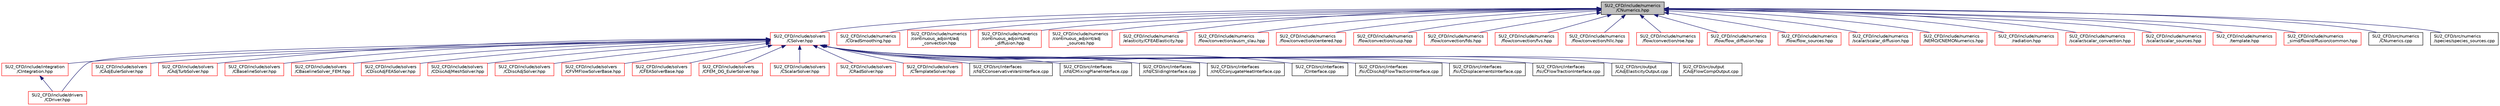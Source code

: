 digraph "SU2_CFD/include/numerics/CNumerics.hpp"
{
 // LATEX_PDF_SIZE
  edge [fontname="Helvetica",fontsize="10",labelfontname="Helvetica",labelfontsize="10"];
  node [fontname="Helvetica",fontsize="10",shape=record];
  Node1 [label="SU2_CFD/include/numerics\l/CNumerics.hpp",height=0.2,width=0.4,color="black", fillcolor="grey75", style="filled", fontcolor="black",tooltip="Declaration of the base numerics class, the implementation is in the CNumerics.cpp file."];
  Node1 -> Node2 [dir="back",color="midnightblue",fontsize="10",style="solid",fontname="Helvetica"];
  Node2 [label="SU2_CFD/include/solvers\l/CSolver.hpp",height=0.2,width=0.4,color="red", fillcolor="white", style="filled",URL="$CSolver_8hpp.html",tooltip="Headers of the CSolver class which is inherited by all of the other solvers."];
  Node2 -> Node3 [dir="back",color="midnightblue",fontsize="10",style="solid",fontname="Helvetica"];
  Node3 [label="SU2_CFD/include/integration\l/CIntegration.hpp",height=0.2,width=0.4,color="red", fillcolor="white", style="filled",URL="$CIntegration_8hpp.html",tooltip="Declaration of the main routines to orchestrate space and time integration."];
  Node3 -> Node4 [dir="back",color="midnightblue",fontsize="10",style="solid",fontname="Helvetica"];
  Node4 [label="SU2_CFD/include/drivers\l/CDriver.hpp",height=0.2,width=0.4,color="red", fillcolor="white", style="filled",URL="$CDriver_8hpp.html",tooltip=" "];
  Node2 -> Node4 [dir="back",color="midnightblue",fontsize="10",style="solid",fontname="Helvetica"];
  Node2 -> Node53 [dir="back",color="midnightblue",fontsize="10",style="solid",fontname="Helvetica"];
  Node53 [label="SU2_CFD/include/solvers\l/CAdjEulerSolver.hpp",height=0.2,width=0.4,color="red", fillcolor="white", style="filled",URL="$CAdjEulerSolver_8hpp.html",tooltip="Headers of the CAdjEulerSolver class."];
  Node2 -> Node58 [dir="back",color="midnightblue",fontsize="10",style="solid",fontname="Helvetica"];
  Node58 [label="SU2_CFD/include/solvers\l/CAdjTurbSolver.hpp",height=0.2,width=0.4,color="red", fillcolor="white", style="filled",URL="$CAdjTurbSolver_8hpp.html",tooltip="Headers of the CAdjTurbSolver class."];
  Node2 -> Node60 [dir="back",color="midnightblue",fontsize="10",style="solid",fontname="Helvetica"];
  Node60 [label="SU2_CFD/include/solvers\l/CBaselineSolver.hpp",height=0.2,width=0.4,color="red", fillcolor="white", style="filled",URL="$CBaselineSolver_8hpp.html",tooltip=" "];
  Node2 -> Node67 [dir="back",color="midnightblue",fontsize="10",style="solid",fontname="Helvetica"];
  Node67 [label="SU2_CFD/include/solvers\l/CBaselineSolver_FEM.hpp",height=0.2,width=0.4,color="red", fillcolor="white", style="filled",URL="$CBaselineSolver__FEM_8hpp.html",tooltip=" "];
  Node2 -> Node69 [dir="back",color="midnightblue",fontsize="10",style="solid",fontname="Helvetica"];
  Node69 [label="SU2_CFD/include/solvers\l/CDiscAdjFEASolver.hpp",height=0.2,width=0.4,color="red", fillcolor="white", style="filled",URL="$CDiscAdjFEASolver_8hpp.html",tooltip="Headers of the CDiscAdjFEASolver class."];
  Node2 -> Node71 [dir="back",color="midnightblue",fontsize="10",style="solid",fontname="Helvetica"];
  Node71 [label="SU2_CFD/include/solvers\l/CDiscAdjMeshSolver.hpp",height=0.2,width=0.4,color="red", fillcolor="white", style="filled",URL="$CDiscAdjMeshSolver_8hpp.html",tooltip=" "];
  Node2 -> Node73 [dir="back",color="midnightblue",fontsize="10",style="solid",fontname="Helvetica"];
  Node73 [label="SU2_CFD/include/solvers\l/CDiscAdjSolver.hpp",height=0.2,width=0.4,color="red", fillcolor="white", style="filled",URL="$CDiscAdjSolver_8hpp.html",tooltip="Headers of the CDiscAdjSolver class."];
  Node2 -> Node75 [dir="back",color="midnightblue",fontsize="10",style="solid",fontname="Helvetica"];
  Node75 [label="SU2_CFD/include/solvers\l/CFVMFlowSolverBase.hpp",height=0.2,width=0.4,color="red", fillcolor="white", style="filled",URL="$CFVMFlowSolverBase_8hpp.html",tooltip="Base class template for all FVM flow solvers."];
  Node2 -> Node89 [dir="back",color="midnightblue",fontsize="10",style="solid",fontname="Helvetica"];
  Node89 [label="SU2_CFD/include/solvers\l/CFEASolverBase.hpp",height=0.2,width=0.4,color="red", fillcolor="white", style="filled",URL="$CFEASolverBase_8hpp.html",tooltip=" "];
  Node2 -> Node97 [dir="back",color="midnightblue",fontsize="10",style="solid",fontname="Helvetica"];
  Node97 [label="SU2_CFD/include/solvers\l/CFEM_DG_EulerSolver.hpp",height=0.2,width=0.4,color="red", fillcolor="white", style="filled",URL="$CFEM__DG__EulerSolver_8hpp.html",tooltip="Headers of the CFEM_DG_EulerSolver class."];
  Node2 -> Node101 [dir="back",color="midnightblue",fontsize="10",style="solid",fontname="Helvetica"];
  Node101 [label="SU2_CFD/include/solvers\l/CScalarSolver.hpp",height=0.2,width=0.4,color="red", fillcolor="white", style="filled",URL="$CScalarSolver_8hpp.html",tooltip="Headers of the CScalarSolver class."];
  Node2 -> Node115 [dir="back",color="midnightblue",fontsize="10",style="solid",fontname="Helvetica"];
  Node115 [label="SU2_CFD/include/solvers\l/CRadSolver.hpp",height=0.2,width=0.4,color="red", fillcolor="white", style="filled",URL="$CRadSolver_8hpp.html",tooltip="Declaration and inlines of the class to compute a generic radiation solver."];
  Node2 -> Node119 [dir="back",color="midnightblue",fontsize="10",style="solid",fontname="Helvetica"];
  Node119 [label="SU2_CFD/include/solvers\l/CTemplateSolver.hpp",height=0.2,width=0.4,color="red", fillcolor="white", style="filled",URL="$CTemplateSolver_8hpp.html",tooltip="Headers of the CTemplateSolver class."];
  Node2 -> Node121 [dir="back",color="midnightblue",fontsize="10",style="solid",fontname="Helvetica"];
  Node121 [label="SU2_CFD/src/interfaces\l/cfd/CConservativeVarsInterface.cpp",height=0.2,width=0.4,color="black", fillcolor="white", style="filled",URL="$CConservativeVarsInterface_8cpp.html",tooltip="Declaration and inlines of the class to transfer conservative variables from a generic zone into anot..."];
  Node2 -> Node122 [dir="back",color="midnightblue",fontsize="10",style="solid",fontname="Helvetica"];
  Node122 [label="SU2_CFD/src/interfaces\l/cfd/CMixingPlaneInterface.cpp",height=0.2,width=0.4,color="black", fillcolor="white", style="filled",URL="$CMixingPlaneInterface_8cpp.html",tooltip="Declaration and inlines of the class to transfer average variables needed for MixingPlane computation..."];
  Node2 -> Node123 [dir="back",color="midnightblue",fontsize="10",style="solid",fontname="Helvetica"];
  Node123 [label="SU2_CFD/src/interfaces\l/cfd/CSlidingInterface.cpp",height=0.2,width=0.4,color="black", fillcolor="white", style="filled",URL="$CSlidingInterface_8cpp.html",tooltip="Declaration and inlines of the class to transfer conservative variables from a generic zone into anot..."];
  Node2 -> Node124 [dir="back",color="midnightblue",fontsize="10",style="solid",fontname="Helvetica"];
  Node124 [label="SU2_CFD/src/interfaces\l/cht/CConjugateHeatInterface.cpp",height=0.2,width=0.4,color="black", fillcolor="white", style="filled",URL="$CConjugateHeatInterface_8cpp.html",tooltip="Declaration and inlines of the class to transfer temperature and heatflux density for conjugate heat ..."];
  Node2 -> Node125 [dir="back",color="midnightblue",fontsize="10",style="solid",fontname="Helvetica"];
  Node125 [label="SU2_CFD/src/interfaces\l/CInterface.cpp",height=0.2,width=0.4,color="black", fillcolor="white", style="filled",URL="$CInterface_8cpp.html",tooltip="Main subroutines for MPI transfer of information between zones."];
  Node2 -> Node126 [dir="back",color="midnightblue",fontsize="10",style="solid",fontname="Helvetica"];
  Node126 [label="SU2_CFD/src/interfaces\l/fsi/CDiscAdjFlowTractionInterface.cpp",height=0.2,width=0.4,color="black", fillcolor="white", style="filled",URL="$CDiscAdjFlowTractionInterface_8cpp.html",tooltip="Declaration and inlines of the class to transfer flow tractions from a fluid zone into a structural z..."];
  Node2 -> Node127 [dir="back",color="midnightblue",fontsize="10",style="solid",fontname="Helvetica"];
  Node127 [label="SU2_CFD/src/interfaces\l/fsi/CDisplacementsInterface.cpp",height=0.2,width=0.4,color="black", fillcolor="white", style="filled",URL="$CDisplacementsInterface_8cpp.html",tooltip="Main subroutines for transferring boundary displacements."];
  Node2 -> Node128 [dir="back",color="midnightblue",fontsize="10",style="solid",fontname="Helvetica"];
  Node128 [label="SU2_CFD/src/interfaces\l/fsi/CFlowTractionInterface.cpp",height=0.2,width=0.4,color="black", fillcolor="white", style="filled",URL="$CFlowTractionInterface_8cpp.html",tooltip="Declaration and inlines of the class to transfer flow tractions from a fluid zone into a structural z..."];
  Node2 -> Node129 [dir="back",color="midnightblue",fontsize="10",style="solid",fontname="Helvetica"];
  Node129 [label="SU2_CFD/src/output\l/CAdjElasticityOutput.cpp",height=0.2,width=0.4,color="black", fillcolor="white", style="filled",URL="$CAdjElasticityOutput_8cpp.html",tooltip="Main subroutines for elasticity discrete adjoint output."];
  Node2 -> Node130 [dir="back",color="midnightblue",fontsize="10",style="solid",fontname="Helvetica"];
  Node130 [label="SU2_CFD/src/output\l/CAdjFlowCompOutput.cpp",height=0.2,width=0.4,color="black", fillcolor="white", style="filled",URL="$CAdjFlowCompOutput_8cpp.html",tooltip="Main subroutines for flow discrete adjoint output."];
  Node1 -> Node147 [dir="back",color="midnightblue",fontsize="10",style="solid",fontname="Helvetica"];
  Node147 [label="SU2_CFD/include/numerics\l/CGradSmoothing.hpp",height=0.2,width=0.4,color="red", fillcolor="white", style="filled",URL="$CGradSmoothing_8hpp.html",tooltip="Declarations and inlines of the numerics class for gradient smoothing."];
  Node1 -> Node149 [dir="back",color="midnightblue",fontsize="10",style="solid",fontname="Helvetica"];
  Node149 [label="SU2_CFD/include/numerics\l/continuous_adjoint/adj\l_convection.hpp",height=0.2,width=0.4,color="red", fillcolor="white", style="filled",URL="$adj__convection_8hpp.html",tooltip="Declarations of numerics classes for continuous adjoint convective discretization...."];
  Node1 -> Node151 [dir="back",color="midnightblue",fontsize="10",style="solid",fontname="Helvetica"];
  Node151 [label="SU2_CFD/include/numerics\l/continuous_adjoint/adj\l_diffusion.hpp",height=0.2,width=0.4,color="red", fillcolor="white", style="filled",URL="$adj__diffusion_8hpp.html",tooltip="Declarations of numerics classes for continuous adjoint diffusion discretization. Implemented in adj_..."];
  Node1 -> Node153 [dir="back",color="midnightblue",fontsize="10",style="solid",fontname="Helvetica"];
  Node153 [label="SU2_CFD/include/numerics\l/continuous_adjoint/adj\l_sources.hpp",height=0.2,width=0.4,color="red", fillcolor="white", style="filled",URL="$adj__sources_8hpp.html",tooltip="Declarations of numerics classes for continuous adjoint source term integration. Implemented in adj_s..."];
  Node1 -> Node155 [dir="back",color="midnightblue",fontsize="10",style="solid",fontname="Helvetica"];
  Node155 [label="SU2_CFD/include/numerics\l/elasticity/CFEAElasticity.hpp",height=0.2,width=0.4,color="red", fillcolor="white", style="filled",URL="$CFEAElasticity_8hpp.html",tooltip="Declaration and inlines of the base class for elasticity problems."];
  Node1 -> Node163 [dir="back",color="midnightblue",fontsize="10",style="solid",fontname="Helvetica"];
  Node163 [label="SU2_CFD/include/numerics\l/flow/convection/ausm_slau.hpp",height=0.2,width=0.4,color="red", fillcolor="white", style="filled",URL="$ausm__slau_8hpp.html",tooltip="Declaration of numerics classes for the AUSM family of schemes, including SLAU. The implementation is..."];
  Node1 -> Node165 [dir="back",color="midnightblue",fontsize="10",style="solid",fontname="Helvetica"];
  Node165 [label="SU2_CFD/include/numerics\l/flow/convection/centered.hpp",height=0.2,width=0.4,color="red", fillcolor="white", style="filled",URL="$flow_2convection_2centered_8hpp.html",tooltip="Declaration of numerics classes for centered schemes, the implementation is in centered...."];
  Node1 -> Node167 [dir="back",color="midnightblue",fontsize="10",style="solid",fontname="Helvetica"];
  Node167 [label="SU2_CFD/include/numerics\l/flow/convection/cusp.hpp",height=0.2,width=0.4,color="red", fillcolor="white", style="filled",URL="$cusp_8hpp.html",tooltip="Declaration of the CUSP numerics class."];
  Node1 -> Node169 [dir="back",color="midnightblue",fontsize="10",style="solid",fontname="Helvetica"];
  Node169 [label="SU2_CFD/include/numerics\l/flow/convection/fds.hpp",height=0.2,width=0.4,color="red", fillcolor="white", style="filled",URL="$fds_8hpp.html",tooltip="Declarations of classes for Flux-Difference-Spliting schemes, the implementations are in fds...."];
  Node1 -> Node171 [dir="back",color="midnightblue",fontsize="10",style="solid",fontname="Helvetica"];
  Node171 [label="SU2_CFD/include/numerics\l/flow/convection/fvs.hpp",height=0.2,width=0.4,color="red", fillcolor="white", style="filled",URL="$fvs_8hpp.html",tooltip="Declarations of classes for Flux-Vector-Spliting schemes, the implementations are in fvs...."];
  Node1 -> Node173 [dir="back",color="midnightblue",fontsize="10",style="solid",fontname="Helvetica"];
  Node173 [label="SU2_CFD/include/numerics\l/flow/convection/hllc.hpp",height=0.2,width=0.4,color="red", fillcolor="white", style="filled",URL="$hllc_8hpp.html",tooltip="Declaration of HLLC numerics classes, implemented in hllc.cpp."];
  Node1 -> Node175 [dir="back",color="midnightblue",fontsize="10",style="solid",fontname="Helvetica"];
  Node175 [label="SU2_CFD/include/numerics\l/flow/convection/roe.hpp",height=0.2,width=0.4,color="red", fillcolor="white", style="filled",URL="$flow_2convection_2roe_8hpp.html",tooltip="Declarations of numerics classes for Roe-type schemes, implemented in roe.cpp."];
  Node1 -> Node177 [dir="back",color="midnightblue",fontsize="10",style="solid",fontname="Helvetica"];
  Node177 [label="SU2_CFD/include/numerics\l/flow/flow_diffusion.hpp",height=0.2,width=0.4,color="red", fillcolor="white", style="filled",URL="$flow__diffusion_8hpp.html",tooltip="Declarations of numerics classes for viscous flux computation."];
  Node1 -> Node179 [dir="back",color="midnightblue",fontsize="10",style="solid",fontname="Helvetica"];
  Node179 [label="SU2_CFD/include/numerics\l/flow/flow_sources.hpp",height=0.2,width=0.4,color="red", fillcolor="white", style="filled",URL="$flow__sources_8hpp.html",tooltip="Declarations of numerics classes for source-term integration."];
  Node1 -> Node181 [dir="back",color="midnightblue",fontsize="10",style="solid",fontname="Helvetica"];
  Node181 [label="SU2_CFD/include/numerics\l/scalar/scalar_diffusion.hpp",height=0.2,width=0.4,color="red", fillcolor="white", style="filled",URL="$scalar__diffusion_8hpp.html",tooltip="Declarations of numerics classes for discretization of viscous fluxes in scalar problems."];
  Node1 -> Node187 [dir="back",color="midnightblue",fontsize="10",style="solid",fontname="Helvetica"];
  Node187 [label="SU2_CFD/include/numerics\l/NEMO/CNEMONumerics.hpp",height=0.2,width=0.4,color="red", fillcolor="white", style="filled",URL="$CNEMONumerics_8hpp.html",tooltip="Base class template NEMO numerics."];
  Node1 -> Node205 [dir="back",color="midnightblue",fontsize="10",style="solid",fontname="Helvetica"];
  Node205 [label="SU2_CFD/include/numerics\l/radiation.hpp",height=0.2,width=0.4,color="red", fillcolor="white", style="filled",URL="$radiation_8hpp.html",tooltip="Declaration and inlines of the classes used to compute residual terms in radiation problems."];
  Node1 -> Node207 [dir="back",color="midnightblue",fontsize="10",style="solid",fontname="Helvetica"];
  Node207 [label="SU2_CFD/include/numerics\l/scalar/scalar_convection.hpp",height=0.2,width=0.4,color="red", fillcolor="white", style="filled",URL="$scalar__convection_8hpp.html",tooltip="Declarations of numerics classes for discretization of convective fluxes in scalar problems."];
  Node1 -> Node211 [dir="back",color="midnightblue",fontsize="10",style="solid",fontname="Helvetica"];
  Node211 [label="SU2_CFD/include/numerics\l/scalar/scalar_sources.hpp",height=0.2,width=0.4,color="red", fillcolor="white", style="filled",URL="$scalar__sources_8hpp.html",tooltip="Declarations of numerics classes for integration of source terms in scalar problems."];
  Node1 -> Node217 [dir="back",color="midnightblue",fontsize="10",style="solid",fontname="Helvetica"];
  Node217 [label="SU2_CFD/include/numerics\l/template.hpp",height=0.2,width=0.4,color="red", fillcolor="white", style="filled",URL="$template_8hpp.html",tooltip="Declarations of template (empty) numerics classes, these give an idea of the methods that need to be ..."];
  Node1 -> Node219 [dir="back",color="midnightblue",fontsize="10",style="solid",fontname="Helvetica"];
  Node219 [label="SU2_CFD/include/numerics\l_simd/flow/diffusion/common.hpp",height=0.2,width=0.4,color="red", fillcolor="white", style="filled",URL="$diffusion_2common_8hpp.html",tooltip="Helper functions for viscous methods."];
  Node1 -> Node222 [dir="back",color="midnightblue",fontsize="10",style="solid",fontname="Helvetica"];
  Node222 [label="SU2_CFD/src/numerics\l/CNumerics.cpp",height=0.2,width=0.4,color="black", fillcolor="white", style="filled",URL="$CNumerics_8cpp.html",tooltip="Implementation of the base for all numerics classes. Contains methods for common tasks,..."];
  Node1 -> Node213 [dir="back",color="midnightblue",fontsize="10",style="solid",fontname="Helvetica"];
  Node213 [label="SU2_CFD/src/numerics\l/species/species_sources.cpp",height=0.2,width=0.4,color="black", fillcolor="white", style="filled",URL="$species__sources_8cpp.html",tooltip="Implementation of numerics classes for integration of species transport source-terms."];
}
